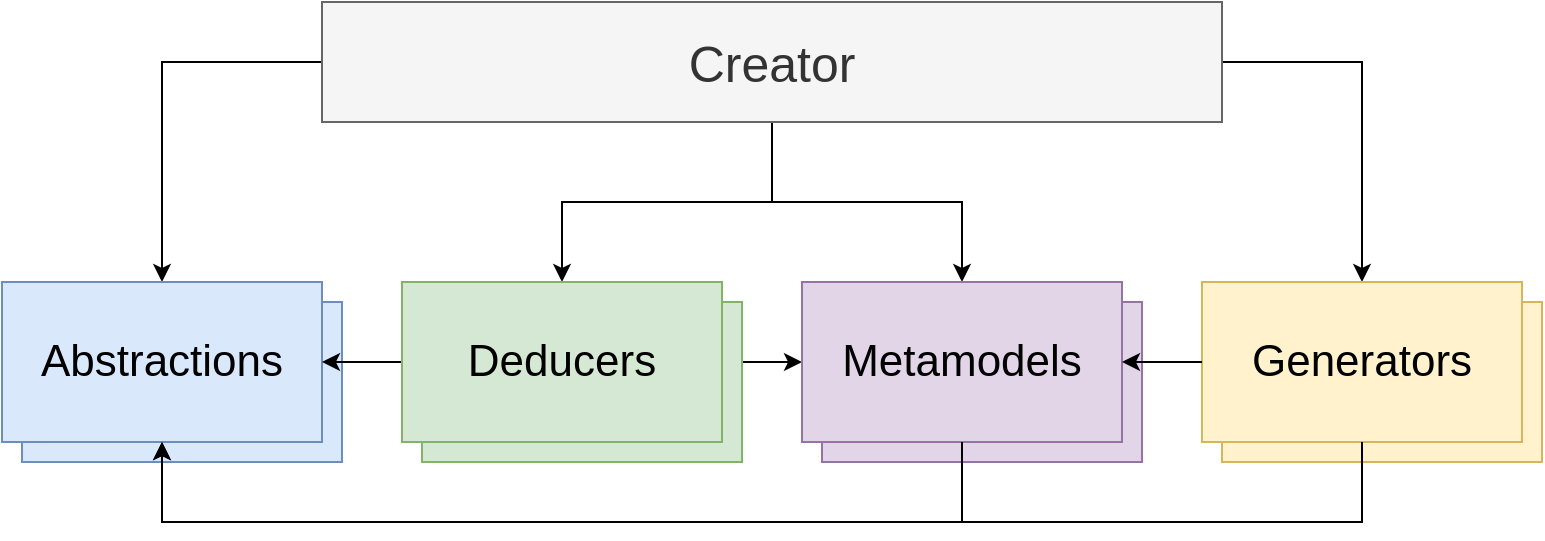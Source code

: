 <mxfile version="10.7.7" type="google"><diagram id="GnkJDhEkz5a-p9ZFHqT3" name="Page-1"><mxGraphModel dx="1287" dy="787" grid="1" gridSize="10" guides="1" tooltips="1" connect="1" arrows="1" fold="1" page="1" pageScale="1" pageWidth="1100" pageHeight="850" math="0" shadow="0"><root><mxCell id="0"/><mxCell id="1" parent="0"/><mxCell id="mcaBJ0IMKfEOVJJ5CY21-6" style="edgeStyle=orthogonalEdgeStyle;rounded=0;orthogonalLoop=1;jettySize=auto;html=1;exitX=1;exitY=0.5;exitDx=0;exitDy=0;entryX=0;entryY=0.5;entryDx=0;entryDy=0;" parent="1" source="NQMZ5aJsxdRtTfZ1SXyV-4" target="NQMZ5aJsxdRtTfZ1SXyV-3" edge="1"><mxGeometry relative="1" as="geometry"/></mxCell><mxCell id="mcaBJ0IMKfEOVJJ5CY21-3" style="edgeStyle=orthogonalEdgeStyle;rounded=0;orthogonalLoop=1;jettySize=auto;html=1;exitX=0;exitY=0.5;exitDx=0;exitDy=0;entryX=0.5;entryY=0;entryDx=0;entryDy=0;" parent="1" source="mcaBJ0IMKfEOVJJ5CY21-2" target="NQMZ5aJsxdRtTfZ1SXyV-1" edge="1"><mxGeometry relative="1" as="geometry"/></mxCell><mxCell id="mcaBJ0IMKfEOVJJ5CY21-16" style="edgeStyle=orthogonalEdgeStyle;rounded=0;orthogonalLoop=1;jettySize=auto;html=1;exitX=0.5;exitY=1;exitDx=0;exitDy=0;entryX=0.5;entryY=0;entryDx=0;entryDy=0;" parent="1" source="mcaBJ0IMKfEOVJJ5CY21-2" target="NQMZ5aJsxdRtTfZ1SXyV-4" edge="1"><mxGeometry relative="1" as="geometry"/></mxCell><mxCell id="mcaBJ0IMKfEOVJJ5CY21-17" style="edgeStyle=orthogonalEdgeStyle;rounded=0;orthogonalLoop=1;jettySize=auto;html=1;exitX=0.5;exitY=1;exitDx=0;exitDy=0;entryX=0.5;entryY=0;entryDx=0;entryDy=0;" parent="1" source="mcaBJ0IMKfEOVJJ5CY21-2" target="NQMZ5aJsxdRtTfZ1SXyV-3" edge="1"><mxGeometry relative="1" as="geometry"/></mxCell><mxCell id="mcaBJ0IMKfEOVJJ5CY21-34" style="edgeStyle=orthogonalEdgeStyle;rounded=0;orthogonalLoop=1;jettySize=auto;html=1;exitX=1;exitY=0.5;exitDx=0;exitDy=0;entryX=0.5;entryY=0;entryDx=0;entryDy=0;" parent="1" source="mcaBJ0IMKfEOVJJ5CY21-2" target="mcaBJ0IMKfEOVJJ5CY21-1" edge="1"><mxGeometry relative="1" as="geometry"/></mxCell><mxCell id="mcaBJ0IMKfEOVJJ5CY21-2" value="Creator" style="rounded=0;whiteSpace=wrap;html=1;fontSize=25;fillColor=#f5f5f5;strokeColor=#666666;fontColor=#333333;fontStyle=0" parent="1" vertex="1"><mxGeometry x="400" y="260" width="450" height="60" as="geometry"/></mxCell><mxCell id="mcaBJ0IMKfEOVJJ5CY21-9" value="" style="group" parent="1" vertex="1" connectable="0"><mxGeometry x="240" y="400" width="170" height="90" as="geometry"/></mxCell><mxCell id="mcaBJ0IMKfEOVJJ5CY21-4" value="" style="rounded=0;whiteSpace=wrap;html=1;fontSize=22;fillColor=#dae8fc;strokeColor=#6c8ebf;" parent="mcaBJ0IMKfEOVJJ5CY21-9" vertex="1"><mxGeometry x="10" y="10" width="160" height="80" as="geometry"/></mxCell><mxCell id="NQMZ5aJsxdRtTfZ1SXyV-1" value="Abstractions" style="rounded=0;whiteSpace=wrap;html=1;fontSize=22;fillColor=#dae8fc;strokeColor=#6c8ebf;" parent="mcaBJ0IMKfEOVJJ5CY21-9" vertex="1"><mxGeometry width="160" height="80" as="geometry"/></mxCell><mxCell id="mcaBJ0IMKfEOVJJ5CY21-22" style="edgeStyle=orthogonalEdgeStyle;rounded=0;orthogonalLoop=1;jettySize=auto;html=1;exitX=0;exitY=0.5;exitDx=0;exitDy=0;entryX=1;entryY=0.5;entryDx=0;entryDy=0;" parent="1" source="NQMZ5aJsxdRtTfZ1SXyV-4" target="NQMZ5aJsxdRtTfZ1SXyV-1" edge="1"><mxGeometry relative="1" as="geometry"/></mxCell><mxCell id="mcaBJ0IMKfEOVJJ5CY21-24" value="" style="group" parent="1" vertex="1" connectable="0"><mxGeometry x="440" y="400" width="170" height="90" as="geometry"/></mxCell><mxCell id="mcaBJ0IMKfEOVJJ5CY21-23" value="" style="rounded=0;whiteSpace=wrap;html=1;fontSize=22;fillColor=#d5e8d4;strokeColor=#82b366;" parent="mcaBJ0IMKfEOVJJ5CY21-24" vertex="1"><mxGeometry x="10" y="10" width="160" height="80" as="geometry"/></mxCell><mxCell id="NQMZ5aJsxdRtTfZ1SXyV-4" value="Deducers" style="rounded=0;whiteSpace=wrap;html=1;fontSize=22;fillColor=#d5e8d4;strokeColor=#82b366;" parent="mcaBJ0IMKfEOVJJ5CY21-24" vertex="1"><mxGeometry width="160" height="80" as="geometry"/></mxCell><mxCell id="mcaBJ0IMKfEOVJJ5CY21-26" value="" style="group" parent="1" vertex="1" connectable="0"><mxGeometry x="640" y="400" width="170" height="90" as="geometry"/></mxCell><mxCell id="mcaBJ0IMKfEOVJJ5CY21-25" value="" style="rounded=0;whiteSpace=wrap;html=1;fontSize=22;fillColor=#e1d5e7;strokeColor=#9673a6;" parent="mcaBJ0IMKfEOVJJ5CY21-26" vertex="1"><mxGeometry x="10" y="10" width="160" height="80" as="geometry"/></mxCell><mxCell id="NQMZ5aJsxdRtTfZ1SXyV-3" value="Metamodels" style="rounded=0;whiteSpace=wrap;html=1;fontSize=22;fillColor=#e1d5e7;strokeColor=#9673a6;" parent="mcaBJ0IMKfEOVJJ5CY21-26" vertex="1"><mxGeometry width="160" height="80" as="geometry"/></mxCell><mxCell id="mcaBJ0IMKfEOVJJ5CY21-28" value="" style="group" parent="1" vertex="1" connectable="0"><mxGeometry x="840" y="400" width="170" height="90" as="geometry"/></mxCell><mxCell id="mcaBJ0IMKfEOVJJ5CY21-27" value="" style="rounded=0;whiteSpace=wrap;html=1;fontSize=22;fillColor=#fff2cc;strokeColor=#d6b656;" parent="mcaBJ0IMKfEOVJJ5CY21-28" vertex="1"><mxGeometry x="10" y="10" width="160" height="80" as="geometry"/></mxCell><mxCell id="mcaBJ0IMKfEOVJJ5CY21-1" value="Generators" style="rounded=0;whiteSpace=wrap;html=1;fontSize=22;fillColor=#fff2cc;strokeColor=#d6b656;" parent="mcaBJ0IMKfEOVJJ5CY21-28" vertex="1"><mxGeometry width="160" height="80" as="geometry"/></mxCell><mxCell id="mcaBJ0IMKfEOVJJ5CY21-29" style="edgeStyle=orthogonalEdgeStyle;rounded=0;orthogonalLoop=1;jettySize=auto;html=1;exitX=0.5;exitY=1;exitDx=0;exitDy=0;entryX=0.5;entryY=1;entryDx=0;entryDy=0;" parent="1" source="NQMZ5aJsxdRtTfZ1SXyV-3" target="NQMZ5aJsxdRtTfZ1SXyV-1" edge="1"><mxGeometry relative="1" as="geometry"><Array as="points"><mxPoint x="720" y="520"/><mxPoint x="320" y="520"/></Array></mxGeometry></mxCell><mxCell id="mcaBJ0IMKfEOVJJ5CY21-30" style="edgeStyle=orthogonalEdgeStyle;rounded=0;orthogonalLoop=1;jettySize=auto;html=1;exitX=0.5;exitY=1;exitDx=0;exitDy=0;entryX=0.5;entryY=1;entryDx=0;entryDy=0;" parent="1" source="mcaBJ0IMKfEOVJJ5CY21-1" target="NQMZ5aJsxdRtTfZ1SXyV-1" edge="1"><mxGeometry relative="1" as="geometry"><Array as="points"><mxPoint x="920" y="520"/><mxPoint x="320" y="520"/></Array></mxGeometry></mxCell><mxCell id="mcaBJ0IMKfEOVJJ5CY21-7" style="edgeStyle=orthogonalEdgeStyle;rounded=0;orthogonalLoop=1;jettySize=auto;html=1;exitX=0;exitY=0.5;exitDx=0;exitDy=0;entryX=1;entryY=0.5;entryDx=0;entryDy=0;" parent="1" source="mcaBJ0IMKfEOVJJ5CY21-1" target="NQMZ5aJsxdRtTfZ1SXyV-3" edge="1"><mxGeometry relative="1" as="geometry"/></mxCell></root></mxGraphModel></diagram></mxfile>